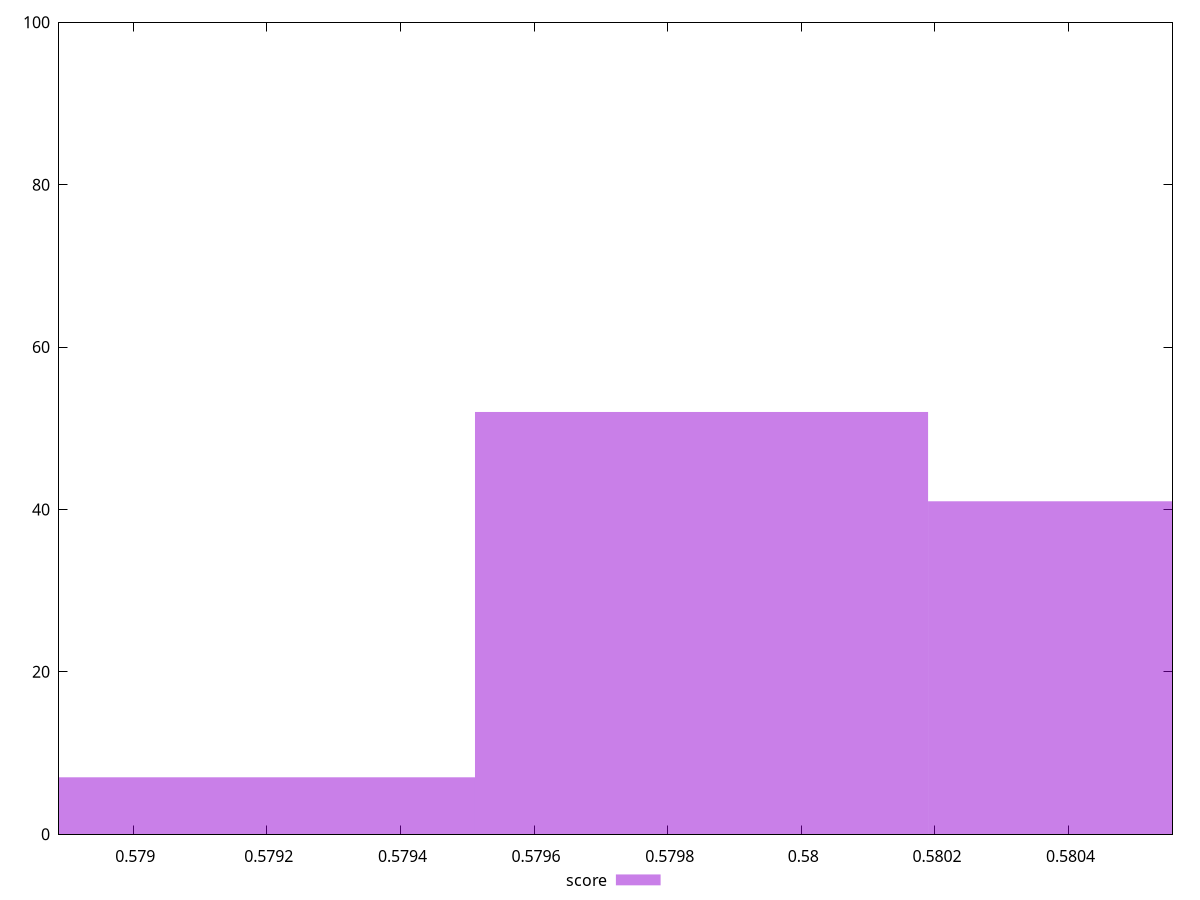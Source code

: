 reset

$score <<EOF
0.5805288105500791 41
0.5798506226872869 52
0.5791724348244949 7
EOF

set key outside below
set boxwidth 0.0006781878627921485
set xrange [0.5788888888888889:0.5805555555555555]
set yrange [0:100]
set style fill transparent solid 0.5 noborder
set terminal svg size 640, 490 enhanced background rgb 'white'
set output "report_00007_2020-12-11T15:55:29.892Z/uses-rel-preload/samples/pages+cached+noexternal+nofonts+nosvg+noimg+nocss/score/histogram.svg"

plot $score title "score" with boxes

reset
